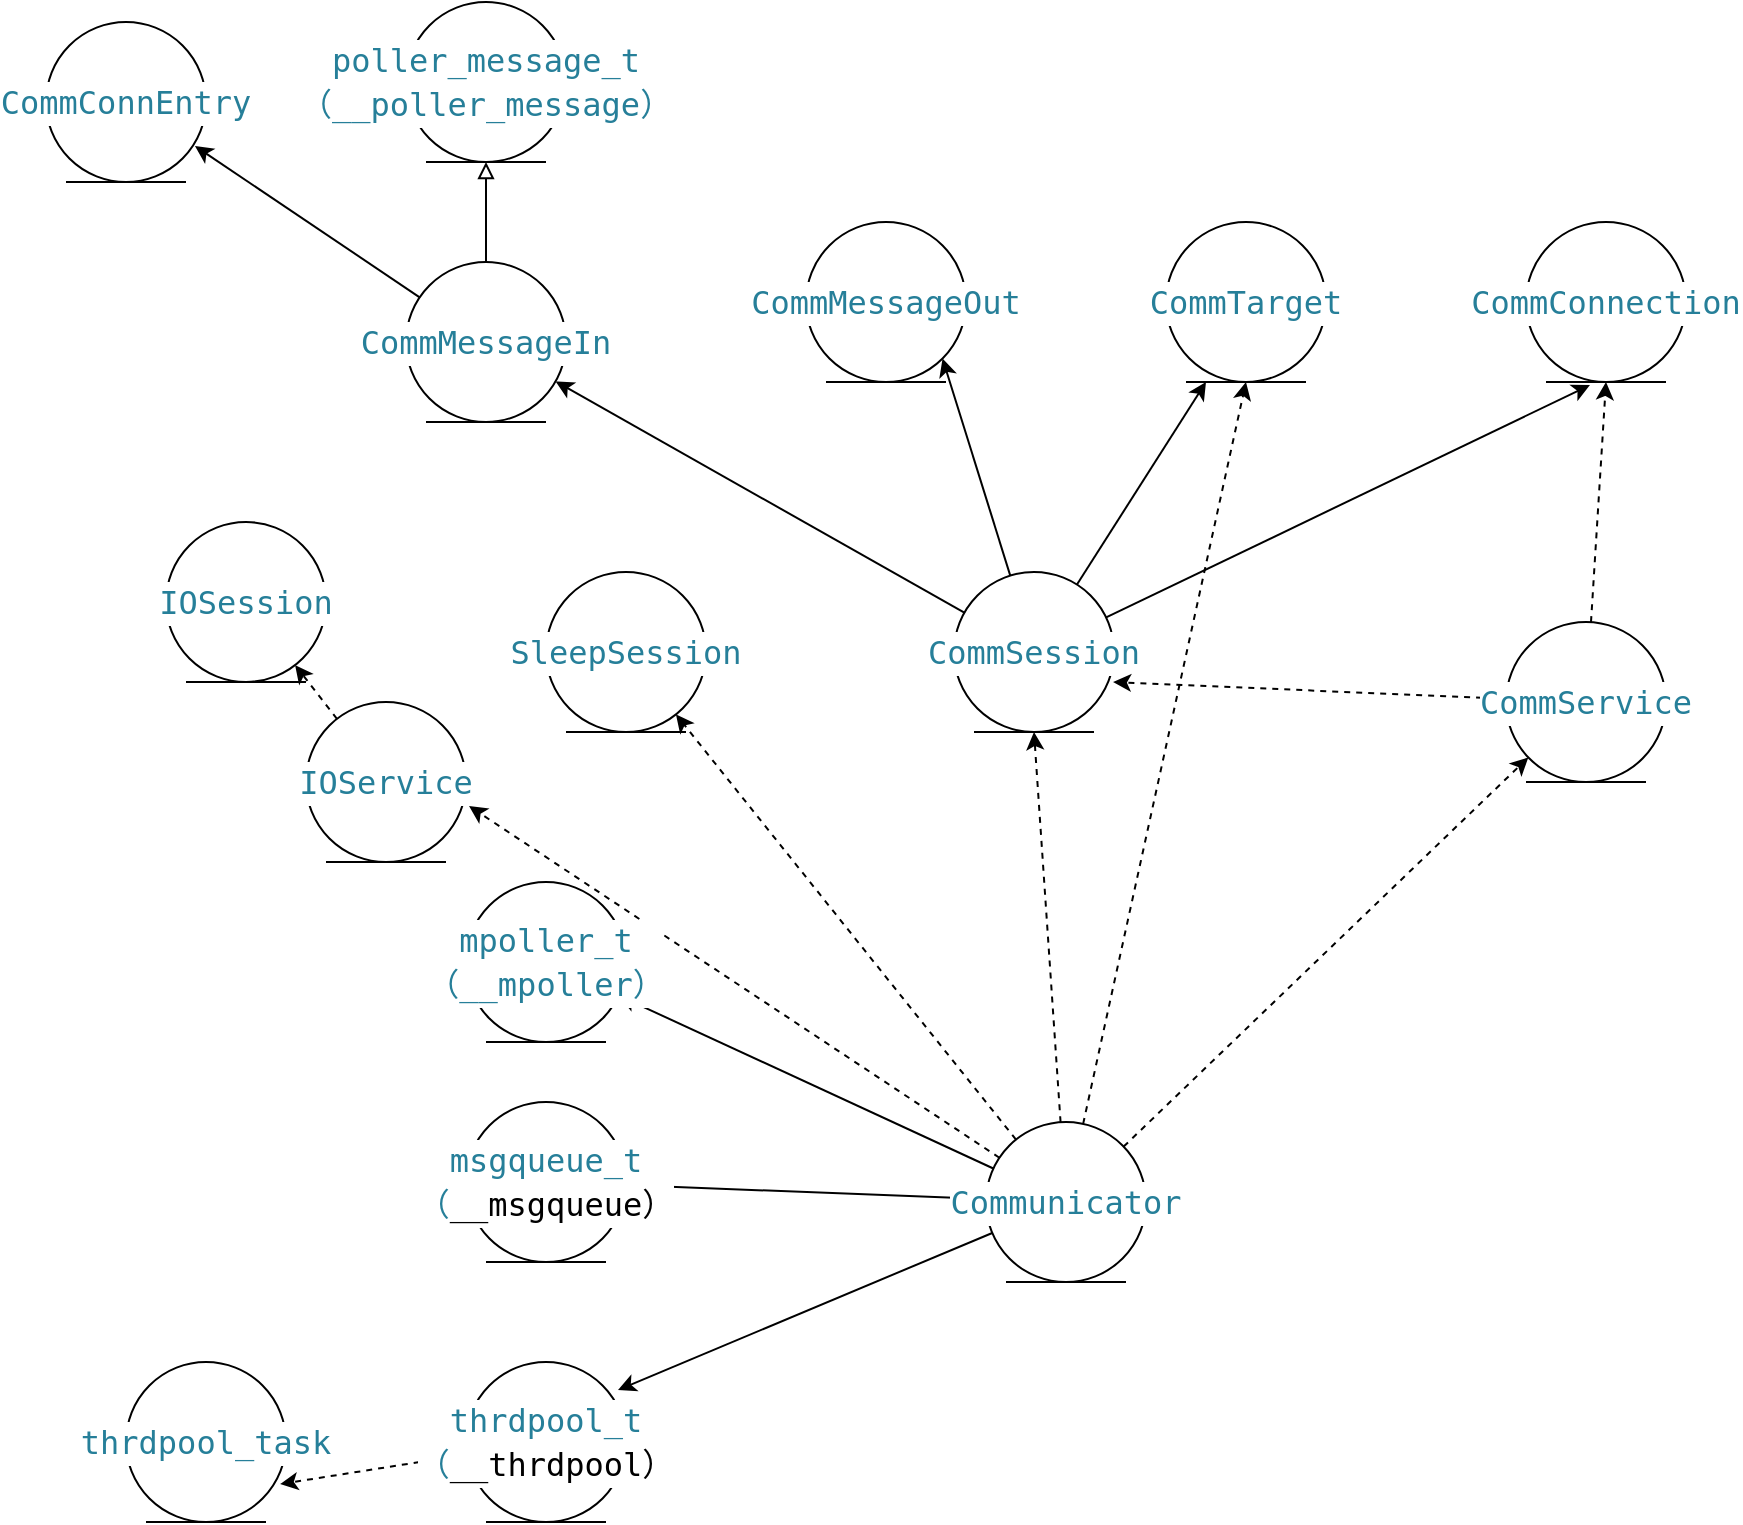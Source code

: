 <mxfile version="20.0.4" type="github">
  <diagram id="1e7UzKoYrRxdABRsFOTm" name="Page-1">
    <mxGraphModel dx="1793" dy="591" grid="1" gridSize="10" guides="1" tooltips="1" connect="1" arrows="1" fold="1" page="1" pageScale="1" pageWidth="827" pageHeight="1169" math="0" shadow="0">
      <root>
        <mxCell id="0" />
        <mxCell id="1" parent="0" />
        <mxCell id="YLnh1PFJmF_BpMwrJkGz-5" value="&lt;div style=&quot;background-color: rgb(255, 255, 255); font-family: &amp;quot;Droid Sans Mono&amp;quot;, &amp;quot;monospace&amp;quot;, monospace; font-size: 16px; line-height: 22px;&quot;&gt;&lt;span style=&quot;color: #267f99;&quot;&gt;CommConnection&lt;/span&gt;&lt;/div&gt;" style="ellipse;shape=umlEntity;whiteSpace=wrap;html=1;rounded=0;shadow=0;sketch=0;gradientColor=none;" vertex="1" parent="1">
          <mxGeometry x="700" y="410" width="80" height="80" as="geometry" />
        </mxCell>
        <mxCell id="YLnh1PFJmF_BpMwrJkGz-6" value="&lt;div style=&quot;background-color: rgb(255, 255, 255); font-family: &amp;quot;Droid Sans Mono&amp;quot;, &amp;quot;monospace&amp;quot;, monospace; font-size: 16px; line-height: 22px;&quot;&gt;&lt;span style=&quot;color: #267f99;&quot;&gt;CommTarget&lt;/span&gt;&lt;/div&gt;" style="ellipse;shape=umlEntity;whiteSpace=wrap;html=1;rounded=0;shadow=0;sketch=0;gradientColor=none;" vertex="1" parent="1">
          <mxGeometry x="520" y="410" width="80" height="80" as="geometry" />
        </mxCell>
        <mxCell id="YLnh1PFJmF_BpMwrJkGz-7" value="&lt;div style=&quot;color: rgb(0, 0, 0); background-color: rgb(255, 255, 255); font-family: &amp;quot;Droid Sans Mono&amp;quot;, &amp;quot;monospace&amp;quot;, monospace; font-weight: normal; font-size: 16px; line-height: 22px;&quot;&gt;&lt;div&gt;&lt;span style=&quot;color: #267f99;&quot;&gt;CommMessageOut&lt;/span&gt;&lt;/div&gt;&lt;/div&gt;" style="ellipse;shape=umlEntity;whiteSpace=wrap;html=1;rounded=0;shadow=0;sketch=0;gradientColor=none;" vertex="1" parent="1">
          <mxGeometry x="340" y="410" width="80" height="80" as="geometry" />
        </mxCell>
        <mxCell id="YLnh1PFJmF_BpMwrJkGz-8" value="&lt;div style=&quot;color: rgb(0, 0, 0); background-color: rgb(255, 255, 255); font-family: &amp;quot;Droid Sans Mono&amp;quot;, &amp;quot;monospace&amp;quot;, monospace; font-weight: normal; font-size: 16px; line-height: 22px;&quot;&gt;&lt;div&gt;&lt;span style=&quot;color: rgb(38, 127, 153);&quot;&gt;poller_message_t&lt;/span&gt;&lt;/div&gt;&lt;div&gt;&lt;span style=&quot;color: #267f99;&quot;&gt;（__poller_message）&lt;/span&gt;&lt;/div&gt;&lt;/div&gt;" style="ellipse;shape=umlEntity;whiteSpace=wrap;html=1;rounded=0;shadow=0;sketch=0;gradientColor=none;" vertex="1" parent="1">
          <mxGeometry x="140" y="300" width="80" height="80" as="geometry" />
        </mxCell>
        <mxCell id="YLnh1PFJmF_BpMwrJkGz-11" style="edgeStyle=orthogonalEdgeStyle;rounded=0;orthogonalLoop=1;jettySize=auto;html=1;endArrow=block;endFill=0;" edge="1" parent="1" source="YLnh1PFJmF_BpMwrJkGz-10" target="YLnh1PFJmF_BpMwrJkGz-8">
          <mxGeometry relative="1" as="geometry" />
        </mxCell>
        <mxCell id="YLnh1PFJmF_BpMwrJkGz-13" style="rounded=0;orthogonalLoop=1;jettySize=auto;html=1;entryX=0.931;entryY=0.775;entryDx=0;entryDy=0;endArrow=classic;endFill=1;entryPerimeter=0;" edge="1" parent="1" source="YLnh1PFJmF_BpMwrJkGz-10" target="YLnh1PFJmF_BpMwrJkGz-12">
          <mxGeometry relative="1" as="geometry" />
        </mxCell>
        <mxCell id="YLnh1PFJmF_BpMwrJkGz-10" value="&lt;div style=&quot;color: rgb(0, 0, 0); background-color: rgb(255, 255, 255); font-family: &amp;quot;Droid Sans Mono&amp;quot;, &amp;quot;monospace&amp;quot;, monospace; font-weight: normal; font-size: 16px; line-height: 22px;&quot;&gt;&lt;div&gt;&lt;span style=&quot;color: #267f99;&quot;&gt;CommMessageIn&lt;/span&gt;&lt;/div&gt;&lt;/div&gt;" style="ellipse;shape=umlEntity;whiteSpace=wrap;html=1;rounded=0;shadow=0;sketch=0;gradientColor=none;" vertex="1" parent="1">
          <mxGeometry x="140" y="430" width="80" height="80" as="geometry" />
        </mxCell>
        <mxCell id="YLnh1PFJmF_BpMwrJkGz-12" value="&lt;div style=&quot;color: rgb(0, 0, 0); background-color: rgb(255, 255, 255); font-family: &amp;quot;Droid Sans Mono&amp;quot;, &amp;quot;monospace&amp;quot;, monospace; font-weight: normal; font-size: 16px; line-height: 22px;&quot;&gt;&lt;div&gt;&lt;span style=&quot;color: #267f99;&quot;&gt;CommConnEntry&lt;/span&gt;&lt;/div&gt;&lt;/div&gt;" style="ellipse;shape=umlEntity;whiteSpace=wrap;html=1;rounded=0;shadow=0;sketch=0;gradientColor=none;" vertex="1" parent="1">
          <mxGeometry x="-40" y="310" width="80" height="80" as="geometry" />
        </mxCell>
        <mxCell id="YLnh1PFJmF_BpMwrJkGz-15" style="edgeStyle=none;rounded=0;orthogonalLoop=1;jettySize=auto;html=1;endArrow=classic;endFill=1;" edge="1" parent="1" source="YLnh1PFJmF_BpMwrJkGz-14" target="YLnh1PFJmF_BpMwrJkGz-10">
          <mxGeometry relative="1" as="geometry" />
        </mxCell>
        <mxCell id="YLnh1PFJmF_BpMwrJkGz-16" style="edgeStyle=none;rounded=0;orthogonalLoop=1;jettySize=auto;html=1;entryX=1;entryY=1;entryDx=0;entryDy=0;endArrow=classic;endFill=1;" edge="1" parent="1" source="YLnh1PFJmF_BpMwrJkGz-14" target="YLnh1PFJmF_BpMwrJkGz-7">
          <mxGeometry relative="1" as="geometry" />
        </mxCell>
        <mxCell id="YLnh1PFJmF_BpMwrJkGz-17" style="edgeStyle=none;rounded=0;orthogonalLoop=1;jettySize=auto;html=1;entryX=0.25;entryY=1;entryDx=0;entryDy=0;entryPerimeter=0;endArrow=classic;endFill=1;" edge="1" parent="1" source="YLnh1PFJmF_BpMwrJkGz-14" target="YLnh1PFJmF_BpMwrJkGz-6">
          <mxGeometry relative="1" as="geometry" />
        </mxCell>
        <mxCell id="YLnh1PFJmF_BpMwrJkGz-18" style="edgeStyle=none;rounded=0;orthogonalLoop=1;jettySize=auto;html=1;entryX=0.4;entryY=1.019;entryDx=0;entryDy=0;entryPerimeter=0;endArrow=classic;endFill=1;" edge="1" parent="1" source="YLnh1PFJmF_BpMwrJkGz-14" target="YLnh1PFJmF_BpMwrJkGz-5">
          <mxGeometry relative="1" as="geometry" />
        </mxCell>
        <mxCell id="YLnh1PFJmF_BpMwrJkGz-14" value="&lt;div style=&quot;color: rgb(0, 0, 0); background-color: rgb(255, 255, 255); font-family: &amp;quot;Droid Sans Mono&amp;quot;, &amp;quot;monospace&amp;quot;, monospace; font-weight: normal; font-size: 16px; line-height: 22px;&quot;&gt;&lt;div&gt;&lt;span style=&quot;color: #267f99;&quot;&gt;CommSession&lt;/span&gt;&lt;/div&gt;&lt;/div&gt;" style="ellipse;shape=umlEntity;whiteSpace=wrap;html=1;rounded=0;shadow=0;sketch=0;gradientColor=none;" vertex="1" parent="1">
          <mxGeometry x="414" y="585" width="80" height="80" as="geometry" />
        </mxCell>
        <mxCell id="YLnh1PFJmF_BpMwrJkGz-20" style="edgeStyle=none;rounded=0;orthogonalLoop=1;jettySize=auto;html=1;entryX=0.994;entryY=0.688;entryDx=0;entryDy=0;entryPerimeter=0;endArrow=classic;endFill=1;dashed=1;" edge="1" parent="1" source="YLnh1PFJmF_BpMwrJkGz-19" target="YLnh1PFJmF_BpMwrJkGz-14">
          <mxGeometry relative="1" as="geometry" />
        </mxCell>
        <mxCell id="YLnh1PFJmF_BpMwrJkGz-21" style="edgeStyle=none;rounded=0;orthogonalLoop=1;jettySize=auto;html=1;entryX=0.5;entryY=1;entryDx=0;entryDy=0;dashed=1;endArrow=classic;endFill=1;" edge="1" parent="1" source="YLnh1PFJmF_BpMwrJkGz-19" target="YLnh1PFJmF_BpMwrJkGz-5">
          <mxGeometry relative="1" as="geometry" />
        </mxCell>
        <mxCell id="YLnh1PFJmF_BpMwrJkGz-19" value="&lt;div style=&quot;color: rgb(0, 0, 0); background-color: rgb(255, 255, 255); font-family: &amp;quot;Droid Sans Mono&amp;quot;, &amp;quot;monospace&amp;quot;, monospace; font-weight: normal; font-size: 16px; line-height: 22px;&quot;&gt;&lt;div&gt;&lt;span style=&quot;color: #267f99;&quot;&gt;CommService&lt;/span&gt;&lt;/div&gt;&lt;/div&gt;" style="ellipse;shape=umlEntity;whiteSpace=wrap;html=1;rounded=0;shadow=0;sketch=0;gradientColor=none;" vertex="1" parent="1">
          <mxGeometry x="690" y="610" width="80" height="80" as="geometry" />
        </mxCell>
        <mxCell id="YLnh1PFJmF_BpMwrJkGz-22" value="&lt;div style=&quot;color: rgb(0, 0, 0); background-color: rgb(255, 255, 255); font-family: &amp;quot;Droid Sans Mono&amp;quot;, &amp;quot;monospace&amp;quot;, monospace; font-weight: normal; font-size: 16px; line-height: 22px;&quot;&gt;&lt;div&gt;&lt;span style=&quot;color: #267f99;&quot;&gt;SleepSession&lt;/span&gt;&lt;/div&gt;&lt;/div&gt;" style="ellipse;shape=umlEntity;whiteSpace=wrap;html=1;rounded=0;shadow=0;sketch=0;gradientColor=none;" vertex="1" parent="1">
          <mxGeometry x="210" y="585" width="80" height="80" as="geometry" />
        </mxCell>
        <mxCell id="YLnh1PFJmF_BpMwrJkGz-29" style="edgeStyle=none;rounded=0;orthogonalLoop=1;jettySize=auto;html=1;endArrow=classic;endFill=1;" edge="1" parent="1" source="YLnh1PFJmF_BpMwrJkGz-23" target="YLnh1PFJmF_BpMwrJkGz-24">
          <mxGeometry relative="1" as="geometry" />
        </mxCell>
        <mxCell id="YLnh1PFJmF_BpMwrJkGz-30" style="edgeStyle=none;rounded=0;orthogonalLoop=1;jettySize=auto;html=1;endArrow=classic;endFill=1;" edge="1" parent="1" source="YLnh1PFJmF_BpMwrJkGz-23" target="YLnh1PFJmF_BpMwrJkGz-25">
          <mxGeometry relative="1" as="geometry" />
        </mxCell>
        <mxCell id="YLnh1PFJmF_BpMwrJkGz-31" style="edgeStyle=none;rounded=0;orthogonalLoop=1;jettySize=auto;html=1;entryX=0.95;entryY=0.175;entryDx=0;entryDy=0;entryPerimeter=0;endArrow=classic;endFill=1;" edge="1" parent="1" source="YLnh1PFJmF_BpMwrJkGz-23" target="YLnh1PFJmF_BpMwrJkGz-26">
          <mxGeometry relative="1" as="geometry" />
        </mxCell>
        <mxCell id="YLnh1PFJmF_BpMwrJkGz-33" style="edgeStyle=none;rounded=0;orthogonalLoop=1;jettySize=auto;html=1;endArrow=classic;endFill=1;dashed=1;" edge="1" parent="1" source="YLnh1PFJmF_BpMwrJkGz-23" target="YLnh1PFJmF_BpMwrJkGz-22">
          <mxGeometry relative="1" as="geometry" />
        </mxCell>
        <mxCell id="YLnh1PFJmF_BpMwrJkGz-34" style="edgeStyle=none;rounded=0;orthogonalLoop=1;jettySize=auto;html=1;entryX=0.5;entryY=1;entryDx=0;entryDy=0;dashed=1;endArrow=classic;endFill=1;" edge="1" parent="1" source="YLnh1PFJmF_BpMwrJkGz-23" target="YLnh1PFJmF_BpMwrJkGz-14">
          <mxGeometry relative="1" as="geometry" />
        </mxCell>
        <mxCell id="YLnh1PFJmF_BpMwrJkGz-35" style="edgeStyle=none;rounded=0;orthogonalLoop=1;jettySize=auto;html=1;entryX=0.5;entryY=1;entryDx=0;entryDy=0;dashed=1;endArrow=classic;endFill=1;" edge="1" parent="1" source="YLnh1PFJmF_BpMwrJkGz-23" target="YLnh1PFJmF_BpMwrJkGz-6">
          <mxGeometry relative="1" as="geometry" />
        </mxCell>
        <mxCell id="YLnh1PFJmF_BpMwrJkGz-36" style="edgeStyle=none;rounded=0;orthogonalLoop=1;jettySize=auto;html=1;dashed=1;endArrow=classic;endFill=1;" edge="1" parent="1" source="YLnh1PFJmF_BpMwrJkGz-23" target="YLnh1PFJmF_BpMwrJkGz-19">
          <mxGeometry relative="1" as="geometry" />
        </mxCell>
        <mxCell id="YLnh1PFJmF_BpMwrJkGz-40" style="edgeStyle=none;rounded=0;orthogonalLoop=1;jettySize=auto;html=1;entryX=1.019;entryY=0.65;entryDx=0;entryDy=0;entryPerimeter=0;dashed=1;endArrow=classic;endFill=1;" edge="1" parent="1" source="YLnh1PFJmF_BpMwrJkGz-23" target="YLnh1PFJmF_BpMwrJkGz-38">
          <mxGeometry relative="1" as="geometry" />
        </mxCell>
        <mxCell id="YLnh1PFJmF_BpMwrJkGz-23" value="&lt;div style=&quot;color: rgb(0, 0, 0); background-color: rgb(255, 255, 255); font-family: &amp;quot;Droid Sans Mono&amp;quot;, &amp;quot;monospace&amp;quot;, monospace; font-weight: normal; font-size: 16px; line-height: 22px;&quot;&gt;&lt;div&gt;&lt;span style=&quot;color: #267f99;&quot;&gt;Communicator&lt;/span&gt;&lt;/div&gt;&lt;/div&gt;" style="ellipse;shape=umlEntity;whiteSpace=wrap;html=1;rounded=0;shadow=0;sketch=0;gradientColor=none;" vertex="1" parent="1">
          <mxGeometry x="430" y="860" width="80" height="80" as="geometry" />
        </mxCell>
        <mxCell id="YLnh1PFJmF_BpMwrJkGz-24" value="&lt;div style=&quot;color: rgb(0, 0, 0); background-color: rgb(255, 255, 255); font-family: &amp;quot;Droid Sans Mono&amp;quot;, &amp;quot;monospace&amp;quot;, monospace; font-weight: normal; font-size: 16px; line-height: 22px;&quot;&gt;&lt;div style=&quot;line-height: 22px;&quot;&gt;&lt;span style=&quot;color: rgb(38, 127, 153);&quot;&gt;mpoller_t&lt;/span&gt;&lt;/div&gt;&lt;div style=&quot;line-height: 22px;&quot;&gt;&lt;span style=&quot;color: #267f99;&quot;&gt;（__mpoller）&lt;/span&gt;&lt;/div&gt;&lt;/div&gt;" style="ellipse;shape=umlEntity;whiteSpace=wrap;html=1;rounded=0;shadow=0;sketch=0;gradientColor=none;" vertex="1" parent="1">
          <mxGeometry x="170" y="740" width="80" height="80" as="geometry" />
        </mxCell>
        <mxCell id="YLnh1PFJmF_BpMwrJkGz-25" value="&lt;div style=&quot;color: rgb(0, 0, 0); background-color: rgb(255, 255, 255); font-family: &amp;quot;Droid Sans Mono&amp;quot;, &amp;quot;monospace&amp;quot;, monospace; font-weight: normal; font-size: 16px; line-height: 22px;&quot;&gt;&lt;div&gt;&lt;span style=&quot;color: rgb(38, 127, 153);&quot;&gt;msgqueue_t（&lt;/span&gt;&lt;span style=&quot;color: #000000;&quot;&gt;__msgqueue）&lt;/span&gt;&lt;/div&gt;&lt;/div&gt;" style="ellipse;shape=umlEntity;whiteSpace=wrap;html=1;rounded=0;shadow=0;sketch=0;gradientColor=none;" vertex="1" parent="1">
          <mxGeometry x="170" y="850" width="80" height="80" as="geometry" />
        </mxCell>
        <mxCell id="YLnh1PFJmF_BpMwrJkGz-28" style="edgeStyle=none;rounded=0;orthogonalLoop=1;jettySize=auto;html=1;entryX=0.963;entryY=0.763;entryDx=0;entryDy=0;entryPerimeter=0;dashed=1;endArrow=classic;endFill=1;" edge="1" parent="1" source="YLnh1PFJmF_BpMwrJkGz-26" target="YLnh1PFJmF_BpMwrJkGz-27">
          <mxGeometry relative="1" as="geometry" />
        </mxCell>
        <mxCell id="YLnh1PFJmF_BpMwrJkGz-26" value="&lt;div style=&quot;color: rgb(0, 0, 0); background-color: rgb(255, 255, 255); font-family: &amp;quot;Droid Sans Mono&amp;quot;, &amp;quot;monospace&amp;quot;, monospace; font-weight: normal; font-size: 16px; line-height: 22px;&quot;&gt;&lt;div&gt;&lt;span style=&quot;color: rgb(38, 127, 153);&quot;&gt;thrdpool_t（&lt;/span&gt;&lt;span style=&quot;color: #000000;&quot;&gt;__thrdpool）&lt;/span&gt;&lt;/div&gt;&lt;/div&gt;" style="ellipse;shape=umlEntity;whiteSpace=wrap;html=1;rounded=0;shadow=0;sketch=0;gradientColor=none;" vertex="1" parent="1">
          <mxGeometry x="170" y="980" width="80" height="80" as="geometry" />
        </mxCell>
        <mxCell id="YLnh1PFJmF_BpMwrJkGz-27" value="&lt;div style=&quot;color: rgb(0, 0, 0); background-color: rgb(255, 255, 255); font-family: &amp;quot;Droid Sans Mono&amp;quot;, &amp;quot;monospace&amp;quot;, monospace; font-weight: normal; font-size: 16px; line-height: 22px;&quot;&gt;&lt;div&gt;&lt;span style=&quot;color: #267f99;&quot;&gt;thrdpool_task&lt;/span&gt;&lt;/div&gt;&lt;/div&gt;" style="ellipse;shape=umlEntity;whiteSpace=wrap;html=1;rounded=0;shadow=0;sketch=0;gradientColor=none;" vertex="1" parent="1">
          <mxGeometry y="980" width="80" height="80" as="geometry" />
        </mxCell>
        <mxCell id="YLnh1PFJmF_BpMwrJkGz-37" value="&lt;div style=&quot;color: rgb(0, 0, 0); background-color: rgb(255, 255, 255); font-family: &amp;quot;Droid Sans Mono&amp;quot;, &amp;quot;monospace&amp;quot;, monospace; font-weight: normal; font-size: 16px; line-height: 22px;&quot;&gt;&lt;div&gt;&lt;span style=&quot;color: #267f99;&quot;&gt;IOSession&lt;/span&gt;&lt;/div&gt;&lt;/div&gt;" style="ellipse;shape=umlEntity;whiteSpace=wrap;html=1;rounded=0;shadow=0;sketch=0;gradientColor=none;" vertex="1" parent="1">
          <mxGeometry x="20" y="560" width="80" height="80" as="geometry" />
        </mxCell>
        <mxCell id="YLnh1PFJmF_BpMwrJkGz-39" style="edgeStyle=none;rounded=0;orthogonalLoop=1;jettySize=auto;html=1;dashed=1;endArrow=classic;endFill=1;" edge="1" parent="1" source="YLnh1PFJmF_BpMwrJkGz-38" target="YLnh1PFJmF_BpMwrJkGz-37">
          <mxGeometry relative="1" as="geometry" />
        </mxCell>
        <mxCell id="YLnh1PFJmF_BpMwrJkGz-38" value="&lt;div style=&quot;color: rgb(0, 0, 0); background-color: rgb(255, 255, 255); font-family: &amp;quot;Droid Sans Mono&amp;quot;, &amp;quot;monospace&amp;quot;, monospace; font-weight: normal; font-size: 16px; line-height: 22px;&quot;&gt;&lt;div&gt;&lt;span style=&quot;color: #267f99;&quot;&gt;IOService&lt;/span&gt;&lt;/div&gt;&lt;/div&gt;" style="ellipse;shape=umlEntity;whiteSpace=wrap;html=1;rounded=0;shadow=0;sketch=0;gradientColor=none;" vertex="1" parent="1">
          <mxGeometry x="90" y="650" width="80" height="80" as="geometry" />
        </mxCell>
      </root>
    </mxGraphModel>
  </diagram>
</mxfile>

